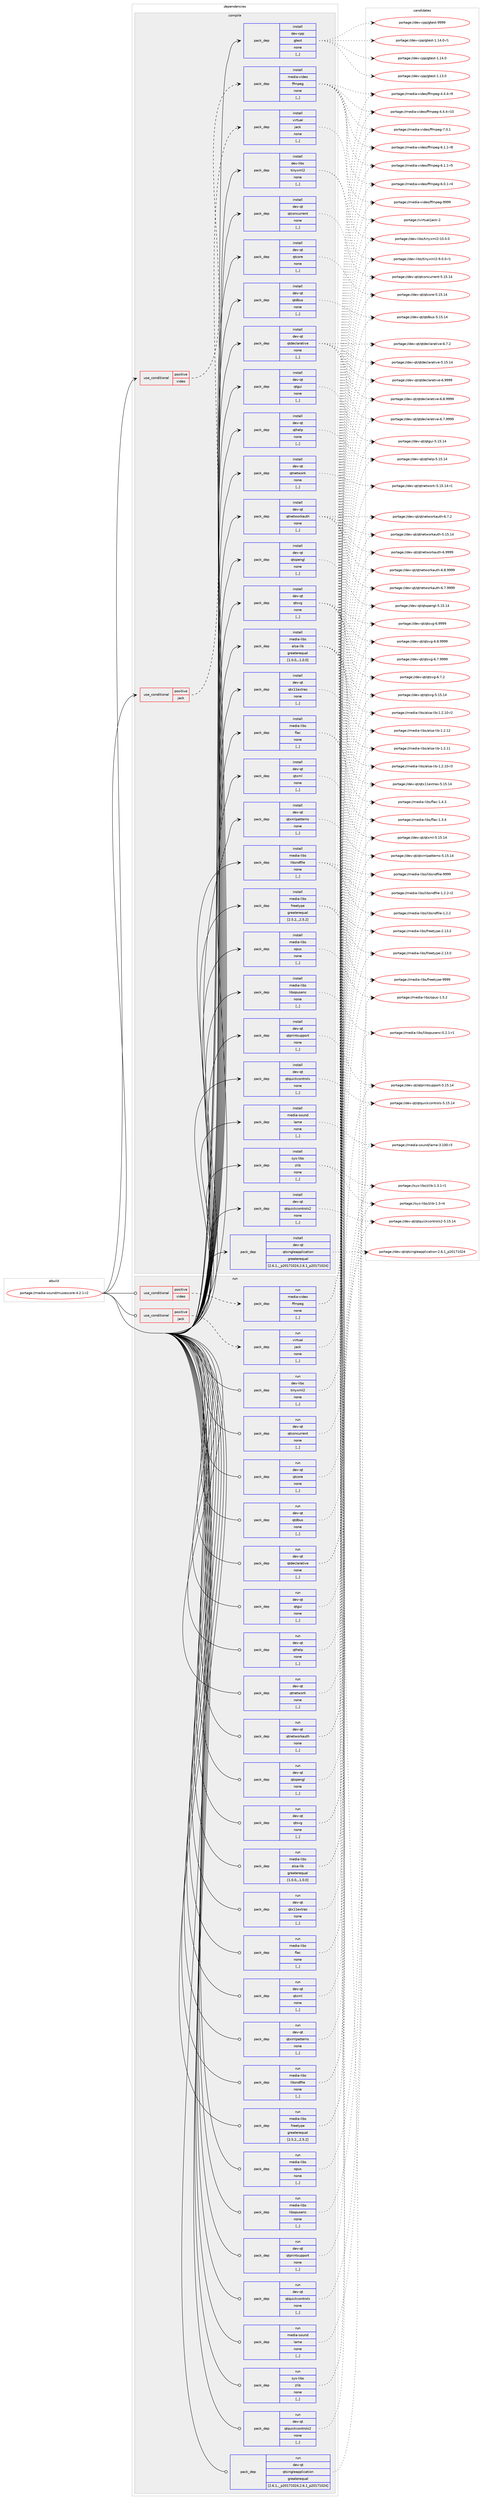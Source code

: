 digraph prolog {

# *************
# Graph options
# *************

newrank=true;
concentrate=true;
compound=true;
graph [rankdir=LR,fontname=Helvetica,fontsize=10,ranksep=1.5];#, ranksep=2.5, nodesep=0.2];
edge  [arrowhead=vee];
node  [fontname=Helvetica,fontsize=10];

# **********
# The ebuild
# **********

subgraph cluster_leftcol {
color=gray;
label=<<i>ebuild</i>>;
id [label="portage://media-sound/musescore-4.2.1-r2", color=red, width=4, href="../media-sound/musescore-4.2.1-r2.svg"];
}

# ****************
# The dependencies
# ****************

subgraph cluster_midcol {
color=gray;
label=<<i>dependencies</i>>;
subgraph cluster_compile {
fillcolor="#eeeeee";
style=filled;
label=<<i>compile</i>>;
subgraph cond80639 {
dependency318078 [label=<<TABLE BORDER="0" CELLBORDER="1" CELLSPACING="0" CELLPADDING="4"><TR><TD ROWSPAN="3" CELLPADDING="10">use_conditional</TD></TR><TR><TD>positive</TD></TR><TR><TD>jack</TD></TR></TABLE>>, shape=none, color=red];
subgraph pack234984 {
dependency318079 [label=<<TABLE BORDER="0" CELLBORDER="1" CELLSPACING="0" CELLPADDING="4" WIDTH="220"><TR><TD ROWSPAN="6" CELLPADDING="30">pack_dep</TD></TR><TR><TD WIDTH="110">install</TD></TR><TR><TD>virtual</TD></TR><TR><TD>jack</TD></TR><TR><TD>none</TD></TR><TR><TD>[,,]</TD></TR></TABLE>>, shape=none, color=blue];
}
dependency318078:e -> dependency318079:w [weight=20,style="dashed",arrowhead="vee"];
}
id:e -> dependency318078:w [weight=20,style="solid",arrowhead="vee"];
subgraph cond80640 {
dependency318080 [label=<<TABLE BORDER="0" CELLBORDER="1" CELLSPACING="0" CELLPADDING="4"><TR><TD ROWSPAN="3" CELLPADDING="10">use_conditional</TD></TR><TR><TD>positive</TD></TR><TR><TD>video</TD></TR></TABLE>>, shape=none, color=red];
subgraph pack234985 {
dependency318081 [label=<<TABLE BORDER="0" CELLBORDER="1" CELLSPACING="0" CELLPADDING="4" WIDTH="220"><TR><TD ROWSPAN="6" CELLPADDING="30">pack_dep</TD></TR><TR><TD WIDTH="110">install</TD></TR><TR><TD>media-video</TD></TR><TR><TD>ffmpeg</TD></TR><TR><TD>none</TD></TR><TR><TD>[,,]</TD></TR></TABLE>>, shape=none, color=blue];
}
dependency318080:e -> dependency318081:w [weight=20,style="dashed",arrowhead="vee"];
}
id:e -> dependency318080:w [weight=20,style="solid",arrowhead="vee"];
subgraph pack234986 {
dependency318082 [label=<<TABLE BORDER="0" CELLBORDER="1" CELLSPACING="0" CELLPADDING="4" WIDTH="220"><TR><TD ROWSPAN="6" CELLPADDING="30">pack_dep</TD></TR><TR><TD WIDTH="110">install</TD></TR><TR><TD>dev-cpp</TD></TR><TR><TD>gtest</TD></TR><TR><TD>none</TD></TR><TR><TD>[,,]</TD></TR></TABLE>>, shape=none, color=blue];
}
id:e -> dependency318082:w [weight=20,style="solid",arrowhead="vee"];
subgraph pack234987 {
dependency318083 [label=<<TABLE BORDER="0" CELLBORDER="1" CELLSPACING="0" CELLPADDING="4" WIDTH="220"><TR><TD ROWSPAN="6" CELLPADDING="30">pack_dep</TD></TR><TR><TD WIDTH="110">install</TD></TR><TR><TD>dev-libs</TD></TR><TR><TD>tinyxml2</TD></TR><TR><TD>none</TD></TR><TR><TD>[,,]</TD></TR></TABLE>>, shape=none, color=blue];
}
id:e -> dependency318083:w [weight=20,style="solid",arrowhead="vee"];
subgraph pack234988 {
dependency318084 [label=<<TABLE BORDER="0" CELLBORDER="1" CELLSPACING="0" CELLPADDING="4" WIDTH="220"><TR><TD ROWSPAN="6" CELLPADDING="30">pack_dep</TD></TR><TR><TD WIDTH="110">install</TD></TR><TR><TD>dev-qt</TD></TR><TR><TD>qtconcurrent</TD></TR><TR><TD>none</TD></TR><TR><TD>[,,]</TD></TR></TABLE>>, shape=none, color=blue];
}
id:e -> dependency318084:w [weight=20,style="solid",arrowhead="vee"];
subgraph pack234989 {
dependency318085 [label=<<TABLE BORDER="0" CELLBORDER="1" CELLSPACING="0" CELLPADDING="4" WIDTH="220"><TR><TD ROWSPAN="6" CELLPADDING="30">pack_dep</TD></TR><TR><TD WIDTH="110">install</TD></TR><TR><TD>dev-qt</TD></TR><TR><TD>qtcore</TD></TR><TR><TD>none</TD></TR><TR><TD>[,,]</TD></TR></TABLE>>, shape=none, color=blue];
}
id:e -> dependency318085:w [weight=20,style="solid",arrowhead="vee"];
subgraph pack234990 {
dependency318086 [label=<<TABLE BORDER="0" CELLBORDER="1" CELLSPACING="0" CELLPADDING="4" WIDTH="220"><TR><TD ROWSPAN="6" CELLPADDING="30">pack_dep</TD></TR><TR><TD WIDTH="110">install</TD></TR><TR><TD>dev-qt</TD></TR><TR><TD>qtdbus</TD></TR><TR><TD>none</TD></TR><TR><TD>[,,]</TD></TR></TABLE>>, shape=none, color=blue];
}
id:e -> dependency318086:w [weight=20,style="solid",arrowhead="vee"];
subgraph pack234991 {
dependency318087 [label=<<TABLE BORDER="0" CELLBORDER="1" CELLSPACING="0" CELLPADDING="4" WIDTH="220"><TR><TD ROWSPAN="6" CELLPADDING="30">pack_dep</TD></TR><TR><TD WIDTH="110">install</TD></TR><TR><TD>dev-qt</TD></TR><TR><TD>qtdeclarative</TD></TR><TR><TD>none</TD></TR><TR><TD>[,,]</TD></TR></TABLE>>, shape=none, color=blue];
}
id:e -> dependency318087:w [weight=20,style="solid",arrowhead="vee"];
subgraph pack234992 {
dependency318088 [label=<<TABLE BORDER="0" CELLBORDER="1" CELLSPACING="0" CELLPADDING="4" WIDTH="220"><TR><TD ROWSPAN="6" CELLPADDING="30">pack_dep</TD></TR><TR><TD WIDTH="110">install</TD></TR><TR><TD>dev-qt</TD></TR><TR><TD>qtgui</TD></TR><TR><TD>none</TD></TR><TR><TD>[,,]</TD></TR></TABLE>>, shape=none, color=blue];
}
id:e -> dependency318088:w [weight=20,style="solid",arrowhead="vee"];
subgraph pack234993 {
dependency318089 [label=<<TABLE BORDER="0" CELLBORDER="1" CELLSPACING="0" CELLPADDING="4" WIDTH="220"><TR><TD ROWSPAN="6" CELLPADDING="30">pack_dep</TD></TR><TR><TD WIDTH="110">install</TD></TR><TR><TD>dev-qt</TD></TR><TR><TD>qthelp</TD></TR><TR><TD>none</TD></TR><TR><TD>[,,]</TD></TR></TABLE>>, shape=none, color=blue];
}
id:e -> dependency318089:w [weight=20,style="solid",arrowhead="vee"];
subgraph pack234994 {
dependency318090 [label=<<TABLE BORDER="0" CELLBORDER="1" CELLSPACING="0" CELLPADDING="4" WIDTH="220"><TR><TD ROWSPAN="6" CELLPADDING="30">pack_dep</TD></TR><TR><TD WIDTH="110">install</TD></TR><TR><TD>dev-qt</TD></TR><TR><TD>qtnetwork</TD></TR><TR><TD>none</TD></TR><TR><TD>[,,]</TD></TR></TABLE>>, shape=none, color=blue];
}
id:e -> dependency318090:w [weight=20,style="solid",arrowhead="vee"];
subgraph pack234995 {
dependency318091 [label=<<TABLE BORDER="0" CELLBORDER="1" CELLSPACING="0" CELLPADDING="4" WIDTH="220"><TR><TD ROWSPAN="6" CELLPADDING="30">pack_dep</TD></TR><TR><TD WIDTH="110">install</TD></TR><TR><TD>dev-qt</TD></TR><TR><TD>qtnetworkauth</TD></TR><TR><TD>none</TD></TR><TR><TD>[,,]</TD></TR></TABLE>>, shape=none, color=blue];
}
id:e -> dependency318091:w [weight=20,style="solid",arrowhead="vee"];
subgraph pack234996 {
dependency318092 [label=<<TABLE BORDER="0" CELLBORDER="1" CELLSPACING="0" CELLPADDING="4" WIDTH="220"><TR><TD ROWSPAN="6" CELLPADDING="30">pack_dep</TD></TR><TR><TD WIDTH="110">install</TD></TR><TR><TD>dev-qt</TD></TR><TR><TD>qtopengl</TD></TR><TR><TD>none</TD></TR><TR><TD>[,,]</TD></TR></TABLE>>, shape=none, color=blue];
}
id:e -> dependency318092:w [weight=20,style="solid",arrowhead="vee"];
subgraph pack234997 {
dependency318093 [label=<<TABLE BORDER="0" CELLBORDER="1" CELLSPACING="0" CELLPADDING="4" WIDTH="220"><TR><TD ROWSPAN="6" CELLPADDING="30">pack_dep</TD></TR><TR><TD WIDTH="110">install</TD></TR><TR><TD>dev-qt</TD></TR><TR><TD>qtprintsupport</TD></TR><TR><TD>none</TD></TR><TR><TD>[,,]</TD></TR></TABLE>>, shape=none, color=blue];
}
id:e -> dependency318093:w [weight=20,style="solid",arrowhead="vee"];
subgraph pack234998 {
dependency318094 [label=<<TABLE BORDER="0" CELLBORDER="1" CELLSPACING="0" CELLPADDING="4" WIDTH="220"><TR><TD ROWSPAN="6" CELLPADDING="30">pack_dep</TD></TR><TR><TD WIDTH="110">install</TD></TR><TR><TD>dev-qt</TD></TR><TR><TD>qtquickcontrols</TD></TR><TR><TD>none</TD></TR><TR><TD>[,,]</TD></TR></TABLE>>, shape=none, color=blue];
}
id:e -> dependency318094:w [weight=20,style="solid",arrowhead="vee"];
subgraph pack234999 {
dependency318095 [label=<<TABLE BORDER="0" CELLBORDER="1" CELLSPACING="0" CELLPADDING="4" WIDTH="220"><TR><TD ROWSPAN="6" CELLPADDING="30">pack_dep</TD></TR><TR><TD WIDTH="110">install</TD></TR><TR><TD>dev-qt</TD></TR><TR><TD>qtquickcontrols2</TD></TR><TR><TD>none</TD></TR><TR><TD>[,,]</TD></TR></TABLE>>, shape=none, color=blue];
}
id:e -> dependency318095:w [weight=20,style="solid",arrowhead="vee"];
subgraph pack235000 {
dependency318096 [label=<<TABLE BORDER="0" CELLBORDER="1" CELLSPACING="0" CELLPADDING="4" WIDTH="220"><TR><TD ROWSPAN="6" CELLPADDING="30">pack_dep</TD></TR><TR><TD WIDTH="110">install</TD></TR><TR><TD>dev-qt</TD></TR><TR><TD>qtsingleapplication</TD></TR><TR><TD>greaterequal</TD></TR><TR><TD>[2.6.1,,_p20171024,2.6.1_p20171024]</TD></TR></TABLE>>, shape=none, color=blue];
}
id:e -> dependency318096:w [weight=20,style="solid",arrowhead="vee"];
subgraph pack235001 {
dependency318097 [label=<<TABLE BORDER="0" CELLBORDER="1" CELLSPACING="0" CELLPADDING="4" WIDTH="220"><TR><TD ROWSPAN="6" CELLPADDING="30">pack_dep</TD></TR><TR><TD WIDTH="110">install</TD></TR><TR><TD>dev-qt</TD></TR><TR><TD>qtsvg</TD></TR><TR><TD>none</TD></TR><TR><TD>[,,]</TD></TR></TABLE>>, shape=none, color=blue];
}
id:e -> dependency318097:w [weight=20,style="solid",arrowhead="vee"];
subgraph pack235002 {
dependency318098 [label=<<TABLE BORDER="0" CELLBORDER="1" CELLSPACING="0" CELLPADDING="4" WIDTH="220"><TR><TD ROWSPAN="6" CELLPADDING="30">pack_dep</TD></TR><TR><TD WIDTH="110">install</TD></TR><TR><TD>dev-qt</TD></TR><TR><TD>qtx11extras</TD></TR><TR><TD>none</TD></TR><TR><TD>[,,]</TD></TR></TABLE>>, shape=none, color=blue];
}
id:e -> dependency318098:w [weight=20,style="solid",arrowhead="vee"];
subgraph pack235003 {
dependency318099 [label=<<TABLE BORDER="0" CELLBORDER="1" CELLSPACING="0" CELLPADDING="4" WIDTH="220"><TR><TD ROWSPAN="6" CELLPADDING="30">pack_dep</TD></TR><TR><TD WIDTH="110">install</TD></TR><TR><TD>dev-qt</TD></TR><TR><TD>qtxml</TD></TR><TR><TD>none</TD></TR><TR><TD>[,,]</TD></TR></TABLE>>, shape=none, color=blue];
}
id:e -> dependency318099:w [weight=20,style="solid",arrowhead="vee"];
subgraph pack235004 {
dependency318100 [label=<<TABLE BORDER="0" CELLBORDER="1" CELLSPACING="0" CELLPADDING="4" WIDTH="220"><TR><TD ROWSPAN="6" CELLPADDING="30">pack_dep</TD></TR><TR><TD WIDTH="110">install</TD></TR><TR><TD>dev-qt</TD></TR><TR><TD>qtxmlpatterns</TD></TR><TR><TD>none</TD></TR><TR><TD>[,,]</TD></TR></TABLE>>, shape=none, color=blue];
}
id:e -> dependency318100:w [weight=20,style="solid",arrowhead="vee"];
subgraph pack235005 {
dependency318101 [label=<<TABLE BORDER="0" CELLBORDER="1" CELLSPACING="0" CELLPADDING="4" WIDTH="220"><TR><TD ROWSPAN="6" CELLPADDING="30">pack_dep</TD></TR><TR><TD WIDTH="110">install</TD></TR><TR><TD>media-libs</TD></TR><TR><TD>alsa-lib</TD></TR><TR><TD>greaterequal</TD></TR><TR><TD>[1.0.0,,,1.0.0]</TD></TR></TABLE>>, shape=none, color=blue];
}
id:e -> dependency318101:w [weight=20,style="solid",arrowhead="vee"];
subgraph pack235006 {
dependency318102 [label=<<TABLE BORDER="0" CELLBORDER="1" CELLSPACING="0" CELLPADDING="4" WIDTH="220"><TR><TD ROWSPAN="6" CELLPADDING="30">pack_dep</TD></TR><TR><TD WIDTH="110">install</TD></TR><TR><TD>media-libs</TD></TR><TR><TD>flac</TD></TR><TR><TD>none</TD></TR><TR><TD>[,,]</TD></TR></TABLE>>, shape=none, color=blue];
}
id:e -> dependency318102:w [weight=20,style="solid",arrowhead="vee"];
subgraph pack235007 {
dependency318103 [label=<<TABLE BORDER="0" CELLBORDER="1" CELLSPACING="0" CELLPADDING="4" WIDTH="220"><TR><TD ROWSPAN="6" CELLPADDING="30">pack_dep</TD></TR><TR><TD WIDTH="110">install</TD></TR><TR><TD>media-libs</TD></TR><TR><TD>freetype</TD></TR><TR><TD>greaterequal</TD></TR><TR><TD>[2.5.2,,,2.5.2]</TD></TR></TABLE>>, shape=none, color=blue];
}
id:e -> dependency318103:w [weight=20,style="solid",arrowhead="vee"];
subgraph pack235008 {
dependency318104 [label=<<TABLE BORDER="0" CELLBORDER="1" CELLSPACING="0" CELLPADDING="4" WIDTH="220"><TR><TD ROWSPAN="6" CELLPADDING="30">pack_dep</TD></TR><TR><TD WIDTH="110">install</TD></TR><TR><TD>media-libs</TD></TR><TR><TD>libopusenc</TD></TR><TR><TD>none</TD></TR><TR><TD>[,,]</TD></TR></TABLE>>, shape=none, color=blue];
}
id:e -> dependency318104:w [weight=20,style="solid",arrowhead="vee"];
subgraph pack235009 {
dependency318105 [label=<<TABLE BORDER="0" CELLBORDER="1" CELLSPACING="0" CELLPADDING="4" WIDTH="220"><TR><TD ROWSPAN="6" CELLPADDING="30">pack_dep</TD></TR><TR><TD WIDTH="110">install</TD></TR><TR><TD>media-libs</TD></TR><TR><TD>libsndfile</TD></TR><TR><TD>none</TD></TR><TR><TD>[,,]</TD></TR></TABLE>>, shape=none, color=blue];
}
id:e -> dependency318105:w [weight=20,style="solid",arrowhead="vee"];
subgraph pack235010 {
dependency318106 [label=<<TABLE BORDER="0" CELLBORDER="1" CELLSPACING="0" CELLPADDING="4" WIDTH="220"><TR><TD ROWSPAN="6" CELLPADDING="30">pack_dep</TD></TR><TR><TD WIDTH="110">install</TD></TR><TR><TD>media-libs</TD></TR><TR><TD>opus</TD></TR><TR><TD>none</TD></TR><TR><TD>[,,]</TD></TR></TABLE>>, shape=none, color=blue];
}
id:e -> dependency318106:w [weight=20,style="solid",arrowhead="vee"];
subgraph pack235011 {
dependency318107 [label=<<TABLE BORDER="0" CELLBORDER="1" CELLSPACING="0" CELLPADDING="4" WIDTH="220"><TR><TD ROWSPAN="6" CELLPADDING="30">pack_dep</TD></TR><TR><TD WIDTH="110">install</TD></TR><TR><TD>media-sound</TD></TR><TR><TD>lame</TD></TR><TR><TD>none</TD></TR><TR><TD>[,,]</TD></TR></TABLE>>, shape=none, color=blue];
}
id:e -> dependency318107:w [weight=20,style="solid",arrowhead="vee"];
subgraph pack235012 {
dependency318108 [label=<<TABLE BORDER="0" CELLBORDER="1" CELLSPACING="0" CELLPADDING="4" WIDTH="220"><TR><TD ROWSPAN="6" CELLPADDING="30">pack_dep</TD></TR><TR><TD WIDTH="110">install</TD></TR><TR><TD>sys-libs</TD></TR><TR><TD>zlib</TD></TR><TR><TD>none</TD></TR><TR><TD>[,,]</TD></TR></TABLE>>, shape=none, color=blue];
}
id:e -> dependency318108:w [weight=20,style="solid",arrowhead="vee"];
}
subgraph cluster_compileandrun {
fillcolor="#eeeeee";
style=filled;
label=<<i>compile and run</i>>;
}
subgraph cluster_run {
fillcolor="#eeeeee";
style=filled;
label=<<i>run</i>>;
subgraph cond80641 {
dependency318109 [label=<<TABLE BORDER="0" CELLBORDER="1" CELLSPACING="0" CELLPADDING="4"><TR><TD ROWSPAN="3" CELLPADDING="10">use_conditional</TD></TR><TR><TD>positive</TD></TR><TR><TD>jack</TD></TR></TABLE>>, shape=none, color=red];
subgraph pack235013 {
dependency318110 [label=<<TABLE BORDER="0" CELLBORDER="1" CELLSPACING="0" CELLPADDING="4" WIDTH="220"><TR><TD ROWSPAN="6" CELLPADDING="30">pack_dep</TD></TR><TR><TD WIDTH="110">run</TD></TR><TR><TD>virtual</TD></TR><TR><TD>jack</TD></TR><TR><TD>none</TD></TR><TR><TD>[,,]</TD></TR></TABLE>>, shape=none, color=blue];
}
dependency318109:e -> dependency318110:w [weight=20,style="dashed",arrowhead="vee"];
}
id:e -> dependency318109:w [weight=20,style="solid",arrowhead="odot"];
subgraph cond80642 {
dependency318111 [label=<<TABLE BORDER="0" CELLBORDER="1" CELLSPACING="0" CELLPADDING="4"><TR><TD ROWSPAN="3" CELLPADDING="10">use_conditional</TD></TR><TR><TD>positive</TD></TR><TR><TD>video</TD></TR></TABLE>>, shape=none, color=red];
subgraph pack235014 {
dependency318112 [label=<<TABLE BORDER="0" CELLBORDER="1" CELLSPACING="0" CELLPADDING="4" WIDTH="220"><TR><TD ROWSPAN="6" CELLPADDING="30">pack_dep</TD></TR><TR><TD WIDTH="110">run</TD></TR><TR><TD>media-video</TD></TR><TR><TD>ffmpeg</TD></TR><TR><TD>none</TD></TR><TR><TD>[,,]</TD></TR></TABLE>>, shape=none, color=blue];
}
dependency318111:e -> dependency318112:w [weight=20,style="dashed",arrowhead="vee"];
}
id:e -> dependency318111:w [weight=20,style="solid",arrowhead="odot"];
subgraph pack235015 {
dependency318113 [label=<<TABLE BORDER="0" CELLBORDER="1" CELLSPACING="0" CELLPADDING="4" WIDTH="220"><TR><TD ROWSPAN="6" CELLPADDING="30">pack_dep</TD></TR><TR><TD WIDTH="110">run</TD></TR><TR><TD>dev-libs</TD></TR><TR><TD>tinyxml2</TD></TR><TR><TD>none</TD></TR><TR><TD>[,,]</TD></TR></TABLE>>, shape=none, color=blue];
}
id:e -> dependency318113:w [weight=20,style="solid",arrowhead="odot"];
subgraph pack235016 {
dependency318114 [label=<<TABLE BORDER="0" CELLBORDER="1" CELLSPACING="0" CELLPADDING="4" WIDTH="220"><TR><TD ROWSPAN="6" CELLPADDING="30">pack_dep</TD></TR><TR><TD WIDTH="110">run</TD></TR><TR><TD>dev-qt</TD></TR><TR><TD>qtconcurrent</TD></TR><TR><TD>none</TD></TR><TR><TD>[,,]</TD></TR></TABLE>>, shape=none, color=blue];
}
id:e -> dependency318114:w [weight=20,style="solid",arrowhead="odot"];
subgraph pack235017 {
dependency318115 [label=<<TABLE BORDER="0" CELLBORDER="1" CELLSPACING="0" CELLPADDING="4" WIDTH="220"><TR><TD ROWSPAN="6" CELLPADDING="30">pack_dep</TD></TR><TR><TD WIDTH="110">run</TD></TR><TR><TD>dev-qt</TD></TR><TR><TD>qtcore</TD></TR><TR><TD>none</TD></TR><TR><TD>[,,]</TD></TR></TABLE>>, shape=none, color=blue];
}
id:e -> dependency318115:w [weight=20,style="solid",arrowhead="odot"];
subgraph pack235018 {
dependency318116 [label=<<TABLE BORDER="0" CELLBORDER="1" CELLSPACING="0" CELLPADDING="4" WIDTH="220"><TR><TD ROWSPAN="6" CELLPADDING="30">pack_dep</TD></TR><TR><TD WIDTH="110">run</TD></TR><TR><TD>dev-qt</TD></TR><TR><TD>qtdbus</TD></TR><TR><TD>none</TD></TR><TR><TD>[,,]</TD></TR></TABLE>>, shape=none, color=blue];
}
id:e -> dependency318116:w [weight=20,style="solid",arrowhead="odot"];
subgraph pack235019 {
dependency318117 [label=<<TABLE BORDER="0" CELLBORDER="1" CELLSPACING="0" CELLPADDING="4" WIDTH="220"><TR><TD ROWSPAN="6" CELLPADDING="30">pack_dep</TD></TR><TR><TD WIDTH="110">run</TD></TR><TR><TD>dev-qt</TD></TR><TR><TD>qtdeclarative</TD></TR><TR><TD>none</TD></TR><TR><TD>[,,]</TD></TR></TABLE>>, shape=none, color=blue];
}
id:e -> dependency318117:w [weight=20,style="solid",arrowhead="odot"];
subgraph pack235020 {
dependency318118 [label=<<TABLE BORDER="0" CELLBORDER="1" CELLSPACING="0" CELLPADDING="4" WIDTH="220"><TR><TD ROWSPAN="6" CELLPADDING="30">pack_dep</TD></TR><TR><TD WIDTH="110">run</TD></TR><TR><TD>dev-qt</TD></TR><TR><TD>qtgui</TD></TR><TR><TD>none</TD></TR><TR><TD>[,,]</TD></TR></TABLE>>, shape=none, color=blue];
}
id:e -> dependency318118:w [weight=20,style="solid",arrowhead="odot"];
subgraph pack235021 {
dependency318119 [label=<<TABLE BORDER="0" CELLBORDER="1" CELLSPACING="0" CELLPADDING="4" WIDTH="220"><TR><TD ROWSPAN="6" CELLPADDING="30">pack_dep</TD></TR><TR><TD WIDTH="110">run</TD></TR><TR><TD>dev-qt</TD></TR><TR><TD>qthelp</TD></TR><TR><TD>none</TD></TR><TR><TD>[,,]</TD></TR></TABLE>>, shape=none, color=blue];
}
id:e -> dependency318119:w [weight=20,style="solid",arrowhead="odot"];
subgraph pack235022 {
dependency318120 [label=<<TABLE BORDER="0" CELLBORDER="1" CELLSPACING="0" CELLPADDING="4" WIDTH="220"><TR><TD ROWSPAN="6" CELLPADDING="30">pack_dep</TD></TR><TR><TD WIDTH="110">run</TD></TR><TR><TD>dev-qt</TD></TR><TR><TD>qtnetwork</TD></TR><TR><TD>none</TD></TR><TR><TD>[,,]</TD></TR></TABLE>>, shape=none, color=blue];
}
id:e -> dependency318120:w [weight=20,style="solid",arrowhead="odot"];
subgraph pack235023 {
dependency318121 [label=<<TABLE BORDER="0" CELLBORDER="1" CELLSPACING="0" CELLPADDING="4" WIDTH="220"><TR><TD ROWSPAN="6" CELLPADDING="30">pack_dep</TD></TR><TR><TD WIDTH="110">run</TD></TR><TR><TD>dev-qt</TD></TR><TR><TD>qtnetworkauth</TD></TR><TR><TD>none</TD></TR><TR><TD>[,,]</TD></TR></TABLE>>, shape=none, color=blue];
}
id:e -> dependency318121:w [weight=20,style="solid",arrowhead="odot"];
subgraph pack235024 {
dependency318122 [label=<<TABLE BORDER="0" CELLBORDER="1" CELLSPACING="0" CELLPADDING="4" WIDTH="220"><TR><TD ROWSPAN="6" CELLPADDING="30">pack_dep</TD></TR><TR><TD WIDTH="110">run</TD></TR><TR><TD>dev-qt</TD></TR><TR><TD>qtopengl</TD></TR><TR><TD>none</TD></TR><TR><TD>[,,]</TD></TR></TABLE>>, shape=none, color=blue];
}
id:e -> dependency318122:w [weight=20,style="solid",arrowhead="odot"];
subgraph pack235025 {
dependency318123 [label=<<TABLE BORDER="0" CELLBORDER="1" CELLSPACING="0" CELLPADDING="4" WIDTH="220"><TR><TD ROWSPAN="6" CELLPADDING="30">pack_dep</TD></TR><TR><TD WIDTH="110">run</TD></TR><TR><TD>dev-qt</TD></TR><TR><TD>qtprintsupport</TD></TR><TR><TD>none</TD></TR><TR><TD>[,,]</TD></TR></TABLE>>, shape=none, color=blue];
}
id:e -> dependency318123:w [weight=20,style="solid",arrowhead="odot"];
subgraph pack235026 {
dependency318124 [label=<<TABLE BORDER="0" CELLBORDER="1" CELLSPACING="0" CELLPADDING="4" WIDTH="220"><TR><TD ROWSPAN="6" CELLPADDING="30">pack_dep</TD></TR><TR><TD WIDTH="110">run</TD></TR><TR><TD>dev-qt</TD></TR><TR><TD>qtquickcontrols</TD></TR><TR><TD>none</TD></TR><TR><TD>[,,]</TD></TR></TABLE>>, shape=none, color=blue];
}
id:e -> dependency318124:w [weight=20,style="solid",arrowhead="odot"];
subgraph pack235027 {
dependency318125 [label=<<TABLE BORDER="0" CELLBORDER="1" CELLSPACING="0" CELLPADDING="4" WIDTH="220"><TR><TD ROWSPAN="6" CELLPADDING="30">pack_dep</TD></TR><TR><TD WIDTH="110">run</TD></TR><TR><TD>dev-qt</TD></TR><TR><TD>qtquickcontrols2</TD></TR><TR><TD>none</TD></TR><TR><TD>[,,]</TD></TR></TABLE>>, shape=none, color=blue];
}
id:e -> dependency318125:w [weight=20,style="solid",arrowhead="odot"];
subgraph pack235028 {
dependency318126 [label=<<TABLE BORDER="0" CELLBORDER="1" CELLSPACING="0" CELLPADDING="4" WIDTH="220"><TR><TD ROWSPAN="6" CELLPADDING="30">pack_dep</TD></TR><TR><TD WIDTH="110">run</TD></TR><TR><TD>dev-qt</TD></TR><TR><TD>qtsingleapplication</TD></TR><TR><TD>greaterequal</TD></TR><TR><TD>[2.6.1,,_p20171024,2.6.1_p20171024]</TD></TR></TABLE>>, shape=none, color=blue];
}
id:e -> dependency318126:w [weight=20,style="solid",arrowhead="odot"];
subgraph pack235029 {
dependency318127 [label=<<TABLE BORDER="0" CELLBORDER="1" CELLSPACING="0" CELLPADDING="4" WIDTH="220"><TR><TD ROWSPAN="6" CELLPADDING="30">pack_dep</TD></TR><TR><TD WIDTH="110">run</TD></TR><TR><TD>dev-qt</TD></TR><TR><TD>qtsvg</TD></TR><TR><TD>none</TD></TR><TR><TD>[,,]</TD></TR></TABLE>>, shape=none, color=blue];
}
id:e -> dependency318127:w [weight=20,style="solid",arrowhead="odot"];
subgraph pack235030 {
dependency318128 [label=<<TABLE BORDER="0" CELLBORDER="1" CELLSPACING="0" CELLPADDING="4" WIDTH="220"><TR><TD ROWSPAN="6" CELLPADDING="30">pack_dep</TD></TR><TR><TD WIDTH="110">run</TD></TR><TR><TD>dev-qt</TD></TR><TR><TD>qtx11extras</TD></TR><TR><TD>none</TD></TR><TR><TD>[,,]</TD></TR></TABLE>>, shape=none, color=blue];
}
id:e -> dependency318128:w [weight=20,style="solid",arrowhead="odot"];
subgraph pack235031 {
dependency318129 [label=<<TABLE BORDER="0" CELLBORDER="1" CELLSPACING="0" CELLPADDING="4" WIDTH="220"><TR><TD ROWSPAN="6" CELLPADDING="30">pack_dep</TD></TR><TR><TD WIDTH="110">run</TD></TR><TR><TD>dev-qt</TD></TR><TR><TD>qtxml</TD></TR><TR><TD>none</TD></TR><TR><TD>[,,]</TD></TR></TABLE>>, shape=none, color=blue];
}
id:e -> dependency318129:w [weight=20,style="solid",arrowhead="odot"];
subgraph pack235032 {
dependency318130 [label=<<TABLE BORDER="0" CELLBORDER="1" CELLSPACING="0" CELLPADDING="4" WIDTH="220"><TR><TD ROWSPAN="6" CELLPADDING="30">pack_dep</TD></TR><TR><TD WIDTH="110">run</TD></TR><TR><TD>dev-qt</TD></TR><TR><TD>qtxmlpatterns</TD></TR><TR><TD>none</TD></TR><TR><TD>[,,]</TD></TR></TABLE>>, shape=none, color=blue];
}
id:e -> dependency318130:w [weight=20,style="solid",arrowhead="odot"];
subgraph pack235033 {
dependency318131 [label=<<TABLE BORDER="0" CELLBORDER="1" CELLSPACING="0" CELLPADDING="4" WIDTH="220"><TR><TD ROWSPAN="6" CELLPADDING="30">pack_dep</TD></TR><TR><TD WIDTH="110">run</TD></TR><TR><TD>media-libs</TD></TR><TR><TD>alsa-lib</TD></TR><TR><TD>greaterequal</TD></TR><TR><TD>[1.0.0,,,1.0.0]</TD></TR></TABLE>>, shape=none, color=blue];
}
id:e -> dependency318131:w [weight=20,style="solid",arrowhead="odot"];
subgraph pack235034 {
dependency318132 [label=<<TABLE BORDER="0" CELLBORDER="1" CELLSPACING="0" CELLPADDING="4" WIDTH="220"><TR><TD ROWSPAN="6" CELLPADDING="30">pack_dep</TD></TR><TR><TD WIDTH="110">run</TD></TR><TR><TD>media-libs</TD></TR><TR><TD>flac</TD></TR><TR><TD>none</TD></TR><TR><TD>[,,]</TD></TR></TABLE>>, shape=none, color=blue];
}
id:e -> dependency318132:w [weight=20,style="solid",arrowhead="odot"];
subgraph pack235035 {
dependency318133 [label=<<TABLE BORDER="0" CELLBORDER="1" CELLSPACING="0" CELLPADDING="4" WIDTH="220"><TR><TD ROWSPAN="6" CELLPADDING="30">pack_dep</TD></TR><TR><TD WIDTH="110">run</TD></TR><TR><TD>media-libs</TD></TR><TR><TD>freetype</TD></TR><TR><TD>greaterequal</TD></TR><TR><TD>[2.5.2,,,2.5.2]</TD></TR></TABLE>>, shape=none, color=blue];
}
id:e -> dependency318133:w [weight=20,style="solid",arrowhead="odot"];
subgraph pack235036 {
dependency318134 [label=<<TABLE BORDER="0" CELLBORDER="1" CELLSPACING="0" CELLPADDING="4" WIDTH="220"><TR><TD ROWSPAN="6" CELLPADDING="30">pack_dep</TD></TR><TR><TD WIDTH="110">run</TD></TR><TR><TD>media-libs</TD></TR><TR><TD>libopusenc</TD></TR><TR><TD>none</TD></TR><TR><TD>[,,]</TD></TR></TABLE>>, shape=none, color=blue];
}
id:e -> dependency318134:w [weight=20,style="solid",arrowhead="odot"];
subgraph pack235037 {
dependency318135 [label=<<TABLE BORDER="0" CELLBORDER="1" CELLSPACING="0" CELLPADDING="4" WIDTH="220"><TR><TD ROWSPAN="6" CELLPADDING="30">pack_dep</TD></TR><TR><TD WIDTH="110">run</TD></TR><TR><TD>media-libs</TD></TR><TR><TD>libsndfile</TD></TR><TR><TD>none</TD></TR><TR><TD>[,,]</TD></TR></TABLE>>, shape=none, color=blue];
}
id:e -> dependency318135:w [weight=20,style="solid",arrowhead="odot"];
subgraph pack235038 {
dependency318136 [label=<<TABLE BORDER="0" CELLBORDER="1" CELLSPACING="0" CELLPADDING="4" WIDTH="220"><TR><TD ROWSPAN="6" CELLPADDING="30">pack_dep</TD></TR><TR><TD WIDTH="110">run</TD></TR><TR><TD>media-libs</TD></TR><TR><TD>opus</TD></TR><TR><TD>none</TD></TR><TR><TD>[,,]</TD></TR></TABLE>>, shape=none, color=blue];
}
id:e -> dependency318136:w [weight=20,style="solid",arrowhead="odot"];
subgraph pack235039 {
dependency318137 [label=<<TABLE BORDER="0" CELLBORDER="1" CELLSPACING="0" CELLPADDING="4" WIDTH="220"><TR><TD ROWSPAN="6" CELLPADDING="30">pack_dep</TD></TR><TR><TD WIDTH="110">run</TD></TR><TR><TD>media-sound</TD></TR><TR><TD>lame</TD></TR><TR><TD>none</TD></TR><TR><TD>[,,]</TD></TR></TABLE>>, shape=none, color=blue];
}
id:e -> dependency318137:w [weight=20,style="solid",arrowhead="odot"];
subgraph pack235040 {
dependency318138 [label=<<TABLE BORDER="0" CELLBORDER="1" CELLSPACING="0" CELLPADDING="4" WIDTH="220"><TR><TD ROWSPAN="6" CELLPADDING="30">pack_dep</TD></TR><TR><TD WIDTH="110">run</TD></TR><TR><TD>sys-libs</TD></TR><TR><TD>zlib</TD></TR><TR><TD>none</TD></TR><TR><TD>[,,]</TD></TR></TABLE>>, shape=none, color=blue];
}
id:e -> dependency318138:w [weight=20,style="solid",arrowhead="odot"];
}
}

# **************
# The candidates
# **************

subgraph cluster_choices {
rank=same;
color=gray;
label=<<i>candidates</i>>;

subgraph choice234984 {
color=black;
nodesep=1;
choice118105114116117971084710697991074550 [label="portage://virtual/jack-2", color=red, width=4,href="../virtual/jack-2.svg"];
dependency318079:e -> choice118105114116117971084710697991074550:w [style=dotted,weight="100"];
}
subgraph choice234985 {
color=black;
nodesep=1;
choice1091011001059745118105100101111471021021091121011034557575757 [label="portage://media-video/ffmpeg-9999", color=red, width=4,href="../media-video/ffmpeg-9999.svg"];
choice109101100105974511810510010111147102102109112101103455546484649 [label="portage://media-video/ffmpeg-7.0.1", color=red, width=4,href="../media-video/ffmpeg-7.0.1.svg"];
choice1091011001059745118105100101111471021021091121011034554464946494511456 [label="portage://media-video/ffmpeg-6.1.1-r8", color=red, width=4,href="../media-video/ffmpeg-6.1.1-r8.svg"];
choice1091011001059745118105100101111471021021091121011034554464946494511453 [label="portage://media-video/ffmpeg-6.1.1-r5", color=red, width=4,href="../media-video/ffmpeg-6.1.1-r5.svg"];
choice1091011001059745118105100101111471021021091121011034554464846494511452 [label="portage://media-video/ffmpeg-6.0.1-r4", color=red, width=4,href="../media-video/ffmpeg-6.0.1-r4.svg"];
choice1091011001059745118105100101111471021021091121011034552465246524511457 [label="portage://media-video/ffmpeg-4.4.4-r9", color=red, width=4,href="../media-video/ffmpeg-4.4.4-r9.svg"];
choice109101100105974511810510010111147102102109112101103455246524652451144948 [label="portage://media-video/ffmpeg-4.4.4-r10", color=red, width=4,href="../media-video/ffmpeg-4.4.4-r10.svg"];
dependency318081:e -> choice1091011001059745118105100101111471021021091121011034557575757:w [style=dotted,weight="100"];
dependency318081:e -> choice109101100105974511810510010111147102102109112101103455546484649:w [style=dotted,weight="100"];
dependency318081:e -> choice1091011001059745118105100101111471021021091121011034554464946494511456:w [style=dotted,weight="100"];
dependency318081:e -> choice1091011001059745118105100101111471021021091121011034554464946494511453:w [style=dotted,weight="100"];
dependency318081:e -> choice1091011001059745118105100101111471021021091121011034554464846494511452:w [style=dotted,weight="100"];
dependency318081:e -> choice1091011001059745118105100101111471021021091121011034552465246524511457:w [style=dotted,weight="100"];
dependency318081:e -> choice109101100105974511810510010111147102102109112101103455246524652451144948:w [style=dotted,weight="100"];
}
subgraph choice234986 {
color=black;
nodesep=1;
choice1001011184599112112471031161011151164557575757 [label="portage://dev-cpp/gtest-9999", color=red, width=4,href="../dev-cpp/gtest-9999.svg"];
choice100101118459911211247103116101115116454946495246484511449 [label="portage://dev-cpp/gtest-1.14.0-r1", color=red, width=4,href="../dev-cpp/gtest-1.14.0-r1.svg"];
choice10010111845991121124710311610111511645494649524648 [label="portage://dev-cpp/gtest-1.14.0", color=red, width=4,href="../dev-cpp/gtest-1.14.0.svg"];
choice10010111845991121124710311610111511645494649514648 [label="portage://dev-cpp/gtest-1.13.0", color=red, width=4,href="../dev-cpp/gtest-1.13.0.svg"];
dependency318082:e -> choice1001011184599112112471031161011151164557575757:w [style=dotted,weight="100"];
dependency318082:e -> choice100101118459911211247103116101115116454946495246484511449:w [style=dotted,weight="100"];
dependency318082:e -> choice10010111845991121124710311610111511645494649524648:w [style=dotted,weight="100"];
dependency318082:e -> choice10010111845991121124710311610111511645494649514648:w [style=dotted,weight="100"];
}
subgraph choice234987 {
color=black;
nodesep=1;
choice1001011184510810598115471161051101211201091085045494846484648 [label="portage://dev-libs/tinyxml2-10.0.0", color=red, width=4,href="../dev-libs/tinyxml2-10.0.0.svg"];
choice100101118451081059811547116105110121120109108504557464846484511449 [label="portage://dev-libs/tinyxml2-9.0.0-r1", color=red, width=4,href="../dev-libs/tinyxml2-9.0.0-r1.svg"];
dependency318083:e -> choice1001011184510810598115471161051101211201091085045494846484648:w [style=dotted,weight="100"];
dependency318083:e -> choice100101118451081059811547116105110121120109108504557464846484511449:w [style=dotted,weight="100"];
}
subgraph choice234988 {
color=black;
nodesep=1;
choice100101118451131164711311699111110991171141141011101164553464953464952 [label="portage://dev-qt/qtconcurrent-5.15.14", color=red, width=4,href="../dev-qt/qtconcurrent-5.15.14.svg"];
dependency318084:e -> choice100101118451131164711311699111110991171141141011101164553464953464952:w [style=dotted,weight="100"];
}
subgraph choice234989 {
color=black;
nodesep=1;
choice1001011184511311647113116991111141014553464953464952 [label="portage://dev-qt/qtcore-5.15.14", color=red, width=4,href="../dev-qt/qtcore-5.15.14.svg"];
dependency318085:e -> choice1001011184511311647113116991111141014553464953464952:w [style=dotted,weight="100"];
}
subgraph choice234990 {
color=black;
nodesep=1;
choice1001011184511311647113116100981171154553464953464952 [label="portage://dev-qt/qtdbus-5.15.14", color=red, width=4,href="../dev-qt/qtdbus-5.15.14.svg"];
dependency318086:e -> choice1001011184511311647113116100981171154553464953464952:w [style=dotted,weight="100"];
}
subgraph choice234991 {
color=black;
nodesep=1;
choice100101118451131164711311610010199108971149711610511810145544657575757 [label="portage://dev-qt/qtdeclarative-6.9999", color=red, width=4,href="../dev-qt/qtdeclarative-6.9999.svg"];
choice1001011184511311647113116100101991089711497116105118101455446564657575757 [label="portage://dev-qt/qtdeclarative-6.8.9999", color=red, width=4,href="../dev-qt/qtdeclarative-6.8.9999.svg"];
choice1001011184511311647113116100101991089711497116105118101455446554657575757 [label="portage://dev-qt/qtdeclarative-6.7.9999", color=red, width=4,href="../dev-qt/qtdeclarative-6.7.9999.svg"];
choice1001011184511311647113116100101991089711497116105118101455446554650 [label="portage://dev-qt/qtdeclarative-6.7.2", color=red, width=4,href="../dev-qt/qtdeclarative-6.7.2.svg"];
choice10010111845113116471131161001019910897114971161051181014553464953464952 [label="portage://dev-qt/qtdeclarative-5.15.14", color=red, width=4,href="../dev-qt/qtdeclarative-5.15.14.svg"];
dependency318087:e -> choice100101118451131164711311610010199108971149711610511810145544657575757:w [style=dotted,weight="100"];
dependency318087:e -> choice1001011184511311647113116100101991089711497116105118101455446564657575757:w [style=dotted,weight="100"];
dependency318087:e -> choice1001011184511311647113116100101991089711497116105118101455446554657575757:w [style=dotted,weight="100"];
dependency318087:e -> choice1001011184511311647113116100101991089711497116105118101455446554650:w [style=dotted,weight="100"];
dependency318087:e -> choice10010111845113116471131161001019910897114971161051181014553464953464952:w [style=dotted,weight="100"];
}
subgraph choice234992 {
color=black;
nodesep=1;
choice10010111845113116471131161031171054553464953464952 [label="portage://dev-qt/qtgui-5.15.14", color=red, width=4,href="../dev-qt/qtgui-5.15.14.svg"];
dependency318088:e -> choice10010111845113116471131161031171054553464953464952:w [style=dotted,weight="100"];
}
subgraph choice234993 {
color=black;
nodesep=1;
choice10010111845113116471131161041011081124553464953464952 [label="portage://dev-qt/qthelp-5.15.14", color=red, width=4,href="../dev-qt/qthelp-5.15.14.svg"];
dependency318089:e -> choice10010111845113116471131161041011081124553464953464952:w [style=dotted,weight="100"];
}
subgraph choice234994 {
color=black;
nodesep=1;
choice100101118451131164711311611010111611911111410745534649534649524511449 [label="portage://dev-qt/qtnetwork-5.15.14-r1", color=red, width=4,href="../dev-qt/qtnetwork-5.15.14-r1.svg"];
dependency318090:e -> choice100101118451131164711311611010111611911111410745534649534649524511449:w [style=dotted,weight="100"];
}
subgraph choice234995 {
color=black;
nodesep=1;
choice10010111845113116471131161101011161191111141079711711610445544657575757 [label="portage://dev-qt/qtnetworkauth-6.9999", color=red, width=4,href="../dev-qt/qtnetworkauth-6.9999.svg"];
choice100101118451131164711311611010111611911111410797117116104455446564657575757 [label="portage://dev-qt/qtnetworkauth-6.8.9999", color=red, width=4,href="../dev-qt/qtnetworkauth-6.8.9999.svg"];
choice100101118451131164711311611010111611911111410797117116104455446554657575757 [label="portage://dev-qt/qtnetworkauth-6.7.9999", color=red, width=4,href="../dev-qt/qtnetworkauth-6.7.9999.svg"];
choice100101118451131164711311611010111611911111410797117116104455446554650 [label="portage://dev-qt/qtnetworkauth-6.7.2", color=red, width=4,href="../dev-qt/qtnetworkauth-6.7.2.svg"];
choice1001011184511311647113116110101116119111114107971171161044553464953464952 [label="portage://dev-qt/qtnetworkauth-5.15.14", color=red, width=4,href="../dev-qt/qtnetworkauth-5.15.14.svg"];
dependency318091:e -> choice10010111845113116471131161101011161191111141079711711610445544657575757:w [style=dotted,weight="100"];
dependency318091:e -> choice100101118451131164711311611010111611911111410797117116104455446564657575757:w [style=dotted,weight="100"];
dependency318091:e -> choice100101118451131164711311611010111611911111410797117116104455446554657575757:w [style=dotted,weight="100"];
dependency318091:e -> choice100101118451131164711311611010111611911111410797117116104455446554650:w [style=dotted,weight="100"];
dependency318091:e -> choice1001011184511311647113116110101116119111114107971171161044553464953464952:w [style=dotted,weight="100"];
}
subgraph choice234996 {
color=black;
nodesep=1;
choice10010111845113116471131161111121011101031084553464953464952 [label="portage://dev-qt/qtopengl-5.15.14", color=red, width=4,href="../dev-qt/qtopengl-5.15.14.svg"];
dependency318092:e -> choice10010111845113116471131161111121011101031084553464953464952:w [style=dotted,weight="100"];
}
subgraph choice234997 {
color=black;
nodesep=1;
choice10010111845113116471131161121141051101161151171121121111141164553464953464952 [label="portage://dev-qt/qtprintsupport-5.15.14", color=red, width=4,href="../dev-qt/qtprintsupport-5.15.14.svg"];
dependency318093:e -> choice10010111845113116471131161121141051101161151171121121111141164553464953464952:w [style=dotted,weight="100"];
}
subgraph choice234998 {
color=black;
nodesep=1;
choice100101118451131164711311611311710599107991111101161141111081154553464953464952 [label="portage://dev-qt/qtquickcontrols-5.15.14", color=red, width=4,href="../dev-qt/qtquickcontrols-5.15.14.svg"];
dependency318094:e -> choice100101118451131164711311611311710599107991111101161141111081154553464953464952:w [style=dotted,weight="100"];
}
subgraph choice234999 {
color=black;
nodesep=1;
choice10010111845113116471131161131171059910799111110116114111108115504553464953464952 [label="portage://dev-qt/qtquickcontrols2-5.15.14", color=red, width=4,href="../dev-qt/qtquickcontrols2-5.15.14.svg"];
dependency318095:e -> choice10010111845113116471131161131171059910799111110116114111108115504553464953464952:w [style=dotted,weight="100"];
}
subgraph choice235000 {
color=black;
nodesep=1;
choice1001011184511311647113116115105110103108101971121121081059997116105111110455046544649951125048495549485052 [label="portage://dev-qt/qtsingleapplication-2.6.1_p20171024", color=red, width=4,href="../dev-qt/qtsingleapplication-2.6.1_p20171024.svg"];
dependency318096:e -> choice1001011184511311647113116115105110103108101971121121081059997116105111110455046544649951125048495549485052:w [style=dotted,weight="100"];
}
subgraph choice235001 {
color=black;
nodesep=1;
choice100101118451131164711311611511810345544657575757 [label="portage://dev-qt/qtsvg-6.9999", color=red, width=4,href="../dev-qt/qtsvg-6.9999.svg"];
choice1001011184511311647113116115118103455446564657575757 [label="portage://dev-qt/qtsvg-6.8.9999", color=red, width=4,href="../dev-qt/qtsvg-6.8.9999.svg"];
choice1001011184511311647113116115118103455446554657575757 [label="portage://dev-qt/qtsvg-6.7.9999", color=red, width=4,href="../dev-qt/qtsvg-6.7.9999.svg"];
choice1001011184511311647113116115118103455446554650 [label="portage://dev-qt/qtsvg-6.7.2", color=red, width=4,href="../dev-qt/qtsvg-6.7.2.svg"];
choice10010111845113116471131161151181034553464953464952 [label="portage://dev-qt/qtsvg-5.15.14", color=red, width=4,href="../dev-qt/qtsvg-5.15.14.svg"];
dependency318097:e -> choice100101118451131164711311611511810345544657575757:w [style=dotted,weight="100"];
dependency318097:e -> choice1001011184511311647113116115118103455446564657575757:w [style=dotted,weight="100"];
dependency318097:e -> choice1001011184511311647113116115118103455446554657575757:w [style=dotted,weight="100"];
dependency318097:e -> choice1001011184511311647113116115118103455446554650:w [style=dotted,weight="100"];
dependency318097:e -> choice10010111845113116471131161151181034553464953464952:w [style=dotted,weight="100"];
}
subgraph choice235002 {
color=black;
nodesep=1;
choice10010111845113116471131161204949101120116114971154553464953464952 [label="portage://dev-qt/qtx11extras-5.15.14", color=red, width=4,href="../dev-qt/qtx11extras-5.15.14.svg"];
dependency318098:e -> choice10010111845113116471131161204949101120116114971154553464953464952:w [style=dotted,weight="100"];
}
subgraph choice235003 {
color=black;
nodesep=1;
choice10010111845113116471131161201091084553464953464952 [label="portage://dev-qt/qtxml-5.15.14", color=red, width=4,href="../dev-qt/qtxml-5.15.14.svg"];
dependency318099:e -> choice10010111845113116471131161201091084553464953464952:w [style=dotted,weight="100"];
}
subgraph choice235004 {
color=black;
nodesep=1;
choice1001011184511311647113116120109108112971161161011141101154553464953464952 [label="portage://dev-qt/qtxmlpatterns-5.15.14", color=red, width=4,href="../dev-qt/qtxmlpatterns-5.15.14.svg"];
dependency318100:e -> choice1001011184511311647113116120109108112971161161011141101154553464953464952:w [style=dotted,weight="100"];
}
subgraph choice235005 {
color=black;
nodesep=1;
choice109101100105974510810598115479710811597451081059845494650464950 [label="portage://media-libs/alsa-lib-1.2.12", color=red, width=4,href="../media-libs/alsa-lib-1.2.12.svg"];
choice109101100105974510810598115479710811597451081059845494650464949 [label="portage://media-libs/alsa-lib-1.2.11", color=red, width=4,href="../media-libs/alsa-lib-1.2.11.svg"];
choice1091011001059745108105981154797108115974510810598454946504649484511451 [label="portage://media-libs/alsa-lib-1.2.10-r3", color=red, width=4,href="../media-libs/alsa-lib-1.2.10-r3.svg"];
choice1091011001059745108105981154797108115974510810598454946504649484511450 [label="portage://media-libs/alsa-lib-1.2.10-r2", color=red, width=4,href="../media-libs/alsa-lib-1.2.10-r2.svg"];
dependency318101:e -> choice109101100105974510810598115479710811597451081059845494650464950:w [style=dotted,weight="100"];
dependency318101:e -> choice109101100105974510810598115479710811597451081059845494650464949:w [style=dotted,weight="100"];
dependency318101:e -> choice1091011001059745108105981154797108115974510810598454946504649484511451:w [style=dotted,weight="100"];
dependency318101:e -> choice1091011001059745108105981154797108115974510810598454946504649484511450:w [style=dotted,weight="100"];
}
subgraph choice235006 {
color=black;
nodesep=1;
choice109101100105974510810598115471021089799454946524651 [label="portage://media-libs/flac-1.4.3", color=red, width=4,href="../media-libs/flac-1.4.3.svg"];
choice109101100105974510810598115471021089799454946514652 [label="portage://media-libs/flac-1.3.4", color=red, width=4,href="../media-libs/flac-1.3.4.svg"];
dependency318102:e -> choice109101100105974510810598115471021089799454946524651:w [style=dotted,weight="100"];
dependency318102:e -> choice109101100105974510810598115471021089799454946514652:w [style=dotted,weight="100"];
}
subgraph choice235007 {
color=black;
nodesep=1;
choice109101100105974510810598115471021141011011161211121014557575757 [label="portage://media-libs/freetype-9999", color=red, width=4,href="../media-libs/freetype-9999.svg"];
choice1091011001059745108105981154710211410110111612111210145504649514650 [label="portage://media-libs/freetype-2.13.2", color=red, width=4,href="../media-libs/freetype-2.13.2.svg"];
choice1091011001059745108105981154710211410110111612111210145504649514648 [label="portage://media-libs/freetype-2.13.0", color=red, width=4,href="../media-libs/freetype-2.13.0.svg"];
dependency318103:e -> choice109101100105974510810598115471021141011011161211121014557575757:w [style=dotted,weight="100"];
dependency318103:e -> choice1091011001059745108105981154710211410110111612111210145504649514650:w [style=dotted,weight="100"];
dependency318103:e -> choice1091011001059745108105981154710211410110111612111210145504649514648:w [style=dotted,weight="100"];
}
subgraph choice235008 {
color=black;
nodesep=1;
choice1091011001059745108105981154710810598111112117115101110994548465046494511449 [label="portage://media-libs/libopusenc-0.2.1-r1", color=red, width=4,href="../media-libs/libopusenc-0.2.1-r1.svg"];
dependency318104:e -> choice1091011001059745108105981154710810598111112117115101110994548465046494511449:w [style=dotted,weight="100"];
}
subgraph choice235009 {
color=black;
nodesep=1;
choice10910110010597451081059811547108105981151101001021051081014557575757 [label="portage://media-libs/libsndfile-9999", color=red, width=4,href="../media-libs/libsndfile-9999.svg"];
choice10910110010597451081059811547108105981151101001021051081014549465046504511450 [label="portage://media-libs/libsndfile-1.2.2-r2", color=red, width=4,href="../media-libs/libsndfile-1.2.2-r2.svg"];
choice1091011001059745108105981154710810598115110100102105108101454946504650 [label="portage://media-libs/libsndfile-1.2.2", color=red, width=4,href="../media-libs/libsndfile-1.2.2.svg"];
dependency318105:e -> choice10910110010597451081059811547108105981151101001021051081014557575757:w [style=dotted,weight="100"];
dependency318105:e -> choice10910110010597451081059811547108105981151101001021051081014549465046504511450:w [style=dotted,weight="100"];
dependency318105:e -> choice1091011001059745108105981154710810598115110100102105108101454946504650:w [style=dotted,weight="100"];
}
subgraph choice235010 {
color=black;
nodesep=1;
choice10910110010597451081059811547111112117115454946534650 [label="portage://media-libs/opus-1.5.2", color=red, width=4,href="../media-libs/opus-1.5.2.svg"];
dependency318106:e -> choice10910110010597451081059811547111112117115454946534650:w [style=dotted,weight="100"];
}
subgraph choice235011 {
color=black;
nodesep=1;
choice109101100105974511511111711010047108971091014551464948484511451 [label="portage://media-sound/lame-3.100-r3", color=red, width=4,href="../media-sound/lame-3.100-r3.svg"];
dependency318107:e -> choice109101100105974511511111711010047108971091014551464948484511451:w [style=dotted,weight="100"];
}
subgraph choice235012 {
color=black;
nodesep=1;
choice115121115451081059811547122108105984549465146494511449 [label="portage://sys-libs/zlib-1.3.1-r1", color=red, width=4,href="../sys-libs/zlib-1.3.1-r1.svg"];
choice11512111545108105981154712210810598454946514511452 [label="portage://sys-libs/zlib-1.3-r4", color=red, width=4,href="../sys-libs/zlib-1.3-r4.svg"];
dependency318108:e -> choice115121115451081059811547122108105984549465146494511449:w [style=dotted,weight="100"];
dependency318108:e -> choice11512111545108105981154712210810598454946514511452:w [style=dotted,weight="100"];
}
subgraph choice235013 {
color=black;
nodesep=1;
choice118105114116117971084710697991074550 [label="portage://virtual/jack-2", color=red, width=4,href="../virtual/jack-2.svg"];
dependency318110:e -> choice118105114116117971084710697991074550:w [style=dotted,weight="100"];
}
subgraph choice235014 {
color=black;
nodesep=1;
choice1091011001059745118105100101111471021021091121011034557575757 [label="portage://media-video/ffmpeg-9999", color=red, width=4,href="../media-video/ffmpeg-9999.svg"];
choice109101100105974511810510010111147102102109112101103455546484649 [label="portage://media-video/ffmpeg-7.0.1", color=red, width=4,href="../media-video/ffmpeg-7.0.1.svg"];
choice1091011001059745118105100101111471021021091121011034554464946494511456 [label="portage://media-video/ffmpeg-6.1.1-r8", color=red, width=4,href="../media-video/ffmpeg-6.1.1-r8.svg"];
choice1091011001059745118105100101111471021021091121011034554464946494511453 [label="portage://media-video/ffmpeg-6.1.1-r5", color=red, width=4,href="../media-video/ffmpeg-6.1.1-r5.svg"];
choice1091011001059745118105100101111471021021091121011034554464846494511452 [label="portage://media-video/ffmpeg-6.0.1-r4", color=red, width=4,href="../media-video/ffmpeg-6.0.1-r4.svg"];
choice1091011001059745118105100101111471021021091121011034552465246524511457 [label="portage://media-video/ffmpeg-4.4.4-r9", color=red, width=4,href="../media-video/ffmpeg-4.4.4-r9.svg"];
choice109101100105974511810510010111147102102109112101103455246524652451144948 [label="portage://media-video/ffmpeg-4.4.4-r10", color=red, width=4,href="../media-video/ffmpeg-4.4.4-r10.svg"];
dependency318112:e -> choice1091011001059745118105100101111471021021091121011034557575757:w [style=dotted,weight="100"];
dependency318112:e -> choice109101100105974511810510010111147102102109112101103455546484649:w [style=dotted,weight="100"];
dependency318112:e -> choice1091011001059745118105100101111471021021091121011034554464946494511456:w [style=dotted,weight="100"];
dependency318112:e -> choice1091011001059745118105100101111471021021091121011034554464946494511453:w [style=dotted,weight="100"];
dependency318112:e -> choice1091011001059745118105100101111471021021091121011034554464846494511452:w [style=dotted,weight="100"];
dependency318112:e -> choice1091011001059745118105100101111471021021091121011034552465246524511457:w [style=dotted,weight="100"];
dependency318112:e -> choice109101100105974511810510010111147102102109112101103455246524652451144948:w [style=dotted,weight="100"];
}
subgraph choice235015 {
color=black;
nodesep=1;
choice1001011184510810598115471161051101211201091085045494846484648 [label="portage://dev-libs/tinyxml2-10.0.0", color=red, width=4,href="../dev-libs/tinyxml2-10.0.0.svg"];
choice100101118451081059811547116105110121120109108504557464846484511449 [label="portage://dev-libs/tinyxml2-9.0.0-r1", color=red, width=4,href="../dev-libs/tinyxml2-9.0.0-r1.svg"];
dependency318113:e -> choice1001011184510810598115471161051101211201091085045494846484648:w [style=dotted,weight="100"];
dependency318113:e -> choice100101118451081059811547116105110121120109108504557464846484511449:w [style=dotted,weight="100"];
}
subgraph choice235016 {
color=black;
nodesep=1;
choice100101118451131164711311699111110991171141141011101164553464953464952 [label="portage://dev-qt/qtconcurrent-5.15.14", color=red, width=4,href="../dev-qt/qtconcurrent-5.15.14.svg"];
dependency318114:e -> choice100101118451131164711311699111110991171141141011101164553464953464952:w [style=dotted,weight="100"];
}
subgraph choice235017 {
color=black;
nodesep=1;
choice1001011184511311647113116991111141014553464953464952 [label="portage://dev-qt/qtcore-5.15.14", color=red, width=4,href="../dev-qt/qtcore-5.15.14.svg"];
dependency318115:e -> choice1001011184511311647113116991111141014553464953464952:w [style=dotted,weight="100"];
}
subgraph choice235018 {
color=black;
nodesep=1;
choice1001011184511311647113116100981171154553464953464952 [label="portage://dev-qt/qtdbus-5.15.14", color=red, width=4,href="../dev-qt/qtdbus-5.15.14.svg"];
dependency318116:e -> choice1001011184511311647113116100981171154553464953464952:w [style=dotted,weight="100"];
}
subgraph choice235019 {
color=black;
nodesep=1;
choice100101118451131164711311610010199108971149711610511810145544657575757 [label="portage://dev-qt/qtdeclarative-6.9999", color=red, width=4,href="../dev-qt/qtdeclarative-6.9999.svg"];
choice1001011184511311647113116100101991089711497116105118101455446564657575757 [label="portage://dev-qt/qtdeclarative-6.8.9999", color=red, width=4,href="../dev-qt/qtdeclarative-6.8.9999.svg"];
choice1001011184511311647113116100101991089711497116105118101455446554657575757 [label="portage://dev-qt/qtdeclarative-6.7.9999", color=red, width=4,href="../dev-qt/qtdeclarative-6.7.9999.svg"];
choice1001011184511311647113116100101991089711497116105118101455446554650 [label="portage://dev-qt/qtdeclarative-6.7.2", color=red, width=4,href="../dev-qt/qtdeclarative-6.7.2.svg"];
choice10010111845113116471131161001019910897114971161051181014553464953464952 [label="portage://dev-qt/qtdeclarative-5.15.14", color=red, width=4,href="../dev-qt/qtdeclarative-5.15.14.svg"];
dependency318117:e -> choice100101118451131164711311610010199108971149711610511810145544657575757:w [style=dotted,weight="100"];
dependency318117:e -> choice1001011184511311647113116100101991089711497116105118101455446564657575757:w [style=dotted,weight="100"];
dependency318117:e -> choice1001011184511311647113116100101991089711497116105118101455446554657575757:w [style=dotted,weight="100"];
dependency318117:e -> choice1001011184511311647113116100101991089711497116105118101455446554650:w [style=dotted,weight="100"];
dependency318117:e -> choice10010111845113116471131161001019910897114971161051181014553464953464952:w [style=dotted,weight="100"];
}
subgraph choice235020 {
color=black;
nodesep=1;
choice10010111845113116471131161031171054553464953464952 [label="portage://dev-qt/qtgui-5.15.14", color=red, width=4,href="../dev-qt/qtgui-5.15.14.svg"];
dependency318118:e -> choice10010111845113116471131161031171054553464953464952:w [style=dotted,weight="100"];
}
subgraph choice235021 {
color=black;
nodesep=1;
choice10010111845113116471131161041011081124553464953464952 [label="portage://dev-qt/qthelp-5.15.14", color=red, width=4,href="../dev-qt/qthelp-5.15.14.svg"];
dependency318119:e -> choice10010111845113116471131161041011081124553464953464952:w [style=dotted,weight="100"];
}
subgraph choice235022 {
color=black;
nodesep=1;
choice100101118451131164711311611010111611911111410745534649534649524511449 [label="portage://dev-qt/qtnetwork-5.15.14-r1", color=red, width=4,href="../dev-qt/qtnetwork-5.15.14-r1.svg"];
dependency318120:e -> choice100101118451131164711311611010111611911111410745534649534649524511449:w [style=dotted,weight="100"];
}
subgraph choice235023 {
color=black;
nodesep=1;
choice10010111845113116471131161101011161191111141079711711610445544657575757 [label="portage://dev-qt/qtnetworkauth-6.9999", color=red, width=4,href="../dev-qt/qtnetworkauth-6.9999.svg"];
choice100101118451131164711311611010111611911111410797117116104455446564657575757 [label="portage://dev-qt/qtnetworkauth-6.8.9999", color=red, width=4,href="../dev-qt/qtnetworkauth-6.8.9999.svg"];
choice100101118451131164711311611010111611911111410797117116104455446554657575757 [label="portage://dev-qt/qtnetworkauth-6.7.9999", color=red, width=4,href="../dev-qt/qtnetworkauth-6.7.9999.svg"];
choice100101118451131164711311611010111611911111410797117116104455446554650 [label="portage://dev-qt/qtnetworkauth-6.7.2", color=red, width=4,href="../dev-qt/qtnetworkauth-6.7.2.svg"];
choice1001011184511311647113116110101116119111114107971171161044553464953464952 [label="portage://dev-qt/qtnetworkauth-5.15.14", color=red, width=4,href="../dev-qt/qtnetworkauth-5.15.14.svg"];
dependency318121:e -> choice10010111845113116471131161101011161191111141079711711610445544657575757:w [style=dotted,weight="100"];
dependency318121:e -> choice100101118451131164711311611010111611911111410797117116104455446564657575757:w [style=dotted,weight="100"];
dependency318121:e -> choice100101118451131164711311611010111611911111410797117116104455446554657575757:w [style=dotted,weight="100"];
dependency318121:e -> choice100101118451131164711311611010111611911111410797117116104455446554650:w [style=dotted,weight="100"];
dependency318121:e -> choice1001011184511311647113116110101116119111114107971171161044553464953464952:w [style=dotted,weight="100"];
}
subgraph choice235024 {
color=black;
nodesep=1;
choice10010111845113116471131161111121011101031084553464953464952 [label="portage://dev-qt/qtopengl-5.15.14", color=red, width=4,href="../dev-qt/qtopengl-5.15.14.svg"];
dependency318122:e -> choice10010111845113116471131161111121011101031084553464953464952:w [style=dotted,weight="100"];
}
subgraph choice235025 {
color=black;
nodesep=1;
choice10010111845113116471131161121141051101161151171121121111141164553464953464952 [label="portage://dev-qt/qtprintsupport-5.15.14", color=red, width=4,href="../dev-qt/qtprintsupport-5.15.14.svg"];
dependency318123:e -> choice10010111845113116471131161121141051101161151171121121111141164553464953464952:w [style=dotted,weight="100"];
}
subgraph choice235026 {
color=black;
nodesep=1;
choice100101118451131164711311611311710599107991111101161141111081154553464953464952 [label="portage://dev-qt/qtquickcontrols-5.15.14", color=red, width=4,href="../dev-qt/qtquickcontrols-5.15.14.svg"];
dependency318124:e -> choice100101118451131164711311611311710599107991111101161141111081154553464953464952:w [style=dotted,weight="100"];
}
subgraph choice235027 {
color=black;
nodesep=1;
choice10010111845113116471131161131171059910799111110116114111108115504553464953464952 [label="portage://dev-qt/qtquickcontrols2-5.15.14", color=red, width=4,href="../dev-qt/qtquickcontrols2-5.15.14.svg"];
dependency318125:e -> choice10010111845113116471131161131171059910799111110116114111108115504553464953464952:w [style=dotted,weight="100"];
}
subgraph choice235028 {
color=black;
nodesep=1;
choice1001011184511311647113116115105110103108101971121121081059997116105111110455046544649951125048495549485052 [label="portage://dev-qt/qtsingleapplication-2.6.1_p20171024", color=red, width=4,href="../dev-qt/qtsingleapplication-2.6.1_p20171024.svg"];
dependency318126:e -> choice1001011184511311647113116115105110103108101971121121081059997116105111110455046544649951125048495549485052:w [style=dotted,weight="100"];
}
subgraph choice235029 {
color=black;
nodesep=1;
choice100101118451131164711311611511810345544657575757 [label="portage://dev-qt/qtsvg-6.9999", color=red, width=4,href="../dev-qt/qtsvg-6.9999.svg"];
choice1001011184511311647113116115118103455446564657575757 [label="portage://dev-qt/qtsvg-6.8.9999", color=red, width=4,href="../dev-qt/qtsvg-6.8.9999.svg"];
choice1001011184511311647113116115118103455446554657575757 [label="portage://dev-qt/qtsvg-6.7.9999", color=red, width=4,href="../dev-qt/qtsvg-6.7.9999.svg"];
choice1001011184511311647113116115118103455446554650 [label="portage://dev-qt/qtsvg-6.7.2", color=red, width=4,href="../dev-qt/qtsvg-6.7.2.svg"];
choice10010111845113116471131161151181034553464953464952 [label="portage://dev-qt/qtsvg-5.15.14", color=red, width=4,href="../dev-qt/qtsvg-5.15.14.svg"];
dependency318127:e -> choice100101118451131164711311611511810345544657575757:w [style=dotted,weight="100"];
dependency318127:e -> choice1001011184511311647113116115118103455446564657575757:w [style=dotted,weight="100"];
dependency318127:e -> choice1001011184511311647113116115118103455446554657575757:w [style=dotted,weight="100"];
dependency318127:e -> choice1001011184511311647113116115118103455446554650:w [style=dotted,weight="100"];
dependency318127:e -> choice10010111845113116471131161151181034553464953464952:w [style=dotted,weight="100"];
}
subgraph choice235030 {
color=black;
nodesep=1;
choice10010111845113116471131161204949101120116114971154553464953464952 [label="portage://dev-qt/qtx11extras-5.15.14", color=red, width=4,href="../dev-qt/qtx11extras-5.15.14.svg"];
dependency318128:e -> choice10010111845113116471131161204949101120116114971154553464953464952:w [style=dotted,weight="100"];
}
subgraph choice235031 {
color=black;
nodesep=1;
choice10010111845113116471131161201091084553464953464952 [label="portage://dev-qt/qtxml-5.15.14", color=red, width=4,href="../dev-qt/qtxml-5.15.14.svg"];
dependency318129:e -> choice10010111845113116471131161201091084553464953464952:w [style=dotted,weight="100"];
}
subgraph choice235032 {
color=black;
nodesep=1;
choice1001011184511311647113116120109108112971161161011141101154553464953464952 [label="portage://dev-qt/qtxmlpatterns-5.15.14", color=red, width=4,href="../dev-qt/qtxmlpatterns-5.15.14.svg"];
dependency318130:e -> choice1001011184511311647113116120109108112971161161011141101154553464953464952:w [style=dotted,weight="100"];
}
subgraph choice235033 {
color=black;
nodesep=1;
choice109101100105974510810598115479710811597451081059845494650464950 [label="portage://media-libs/alsa-lib-1.2.12", color=red, width=4,href="../media-libs/alsa-lib-1.2.12.svg"];
choice109101100105974510810598115479710811597451081059845494650464949 [label="portage://media-libs/alsa-lib-1.2.11", color=red, width=4,href="../media-libs/alsa-lib-1.2.11.svg"];
choice1091011001059745108105981154797108115974510810598454946504649484511451 [label="portage://media-libs/alsa-lib-1.2.10-r3", color=red, width=4,href="../media-libs/alsa-lib-1.2.10-r3.svg"];
choice1091011001059745108105981154797108115974510810598454946504649484511450 [label="portage://media-libs/alsa-lib-1.2.10-r2", color=red, width=4,href="../media-libs/alsa-lib-1.2.10-r2.svg"];
dependency318131:e -> choice109101100105974510810598115479710811597451081059845494650464950:w [style=dotted,weight="100"];
dependency318131:e -> choice109101100105974510810598115479710811597451081059845494650464949:w [style=dotted,weight="100"];
dependency318131:e -> choice1091011001059745108105981154797108115974510810598454946504649484511451:w [style=dotted,weight="100"];
dependency318131:e -> choice1091011001059745108105981154797108115974510810598454946504649484511450:w [style=dotted,weight="100"];
}
subgraph choice235034 {
color=black;
nodesep=1;
choice109101100105974510810598115471021089799454946524651 [label="portage://media-libs/flac-1.4.3", color=red, width=4,href="../media-libs/flac-1.4.3.svg"];
choice109101100105974510810598115471021089799454946514652 [label="portage://media-libs/flac-1.3.4", color=red, width=4,href="../media-libs/flac-1.3.4.svg"];
dependency318132:e -> choice109101100105974510810598115471021089799454946524651:w [style=dotted,weight="100"];
dependency318132:e -> choice109101100105974510810598115471021089799454946514652:w [style=dotted,weight="100"];
}
subgraph choice235035 {
color=black;
nodesep=1;
choice109101100105974510810598115471021141011011161211121014557575757 [label="portage://media-libs/freetype-9999", color=red, width=4,href="../media-libs/freetype-9999.svg"];
choice1091011001059745108105981154710211410110111612111210145504649514650 [label="portage://media-libs/freetype-2.13.2", color=red, width=4,href="../media-libs/freetype-2.13.2.svg"];
choice1091011001059745108105981154710211410110111612111210145504649514648 [label="portage://media-libs/freetype-2.13.0", color=red, width=4,href="../media-libs/freetype-2.13.0.svg"];
dependency318133:e -> choice109101100105974510810598115471021141011011161211121014557575757:w [style=dotted,weight="100"];
dependency318133:e -> choice1091011001059745108105981154710211410110111612111210145504649514650:w [style=dotted,weight="100"];
dependency318133:e -> choice1091011001059745108105981154710211410110111612111210145504649514648:w [style=dotted,weight="100"];
}
subgraph choice235036 {
color=black;
nodesep=1;
choice1091011001059745108105981154710810598111112117115101110994548465046494511449 [label="portage://media-libs/libopusenc-0.2.1-r1", color=red, width=4,href="../media-libs/libopusenc-0.2.1-r1.svg"];
dependency318134:e -> choice1091011001059745108105981154710810598111112117115101110994548465046494511449:w [style=dotted,weight="100"];
}
subgraph choice235037 {
color=black;
nodesep=1;
choice10910110010597451081059811547108105981151101001021051081014557575757 [label="portage://media-libs/libsndfile-9999", color=red, width=4,href="../media-libs/libsndfile-9999.svg"];
choice10910110010597451081059811547108105981151101001021051081014549465046504511450 [label="portage://media-libs/libsndfile-1.2.2-r2", color=red, width=4,href="../media-libs/libsndfile-1.2.2-r2.svg"];
choice1091011001059745108105981154710810598115110100102105108101454946504650 [label="portage://media-libs/libsndfile-1.2.2", color=red, width=4,href="../media-libs/libsndfile-1.2.2.svg"];
dependency318135:e -> choice10910110010597451081059811547108105981151101001021051081014557575757:w [style=dotted,weight="100"];
dependency318135:e -> choice10910110010597451081059811547108105981151101001021051081014549465046504511450:w [style=dotted,weight="100"];
dependency318135:e -> choice1091011001059745108105981154710810598115110100102105108101454946504650:w [style=dotted,weight="100"];
}
subgraph choice235038 {
color=black;
nodesep=1;
choice10910110010597451081059811547111112117115454946534650 [label="portage://media-libs/opus-1.5.2", color=red, width=4,href="../media-libs/opus-1.5.2.svg"];
dependency318136:e -> choice10910110010597451081059811547111112117115454946534650:w [style=dotted,weight="100"];
}
subgraph choice235039 {
color=black;
nodesep=1;
choice109101100105974511511111711010047108971091014551464948484511451 [label="portage://media-sound/lame-3.100-r3", color=red, width=4,href="../media-sound/lame-3.100-r3.svg"];
dependency318137:e -> choice109101100105974511511111711010047108971091014551464948484511451:w [style=dotted,weight="100"];
}
subgraph choice235040 {
color=black;
nodesep=1;
choice115121115451081059811547122108105984549465146494511449 [label="portage://sys-libs/zlib-1.3.1-r1", color=red, width=4,href="../sys-libs/zlib-1.3.1-r1.svg"];
choice11512111545108105981154712210810598454946514511452 [label="portage://sys-libs/zlib-1.3-r4", color=red, width=4,href="../sys-libs/zlib-1.3-r4.svg"];
dependency318138:e -> choice115121115451081059811547122108105984549465146494511449:w [style=dotted,weight="100"];
dependency318138:e -> choice11512111545108105981154712210810598454946514511452:w [style=dotted,weight="100"];
}
}

}

